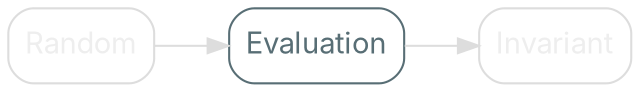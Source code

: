 digraph {
    bgcolor=transparent
    rankdir=LR

    // Default theme: enabled
    node[shape="rectangle" style="rounded,filled" color="#586E75" fillcolor="#ffffff" fontcolor="#586E75" fontname="Inter,Arial"]
    edge[color="#586E75" fontcolor="#000000" fontname="Inter,Arial" fontsize=11]

    Input[label="Random" color="#dddddd" fontcolor="#eeeeee"]
    Evaluation
    Analysis[label="Invariant" color="#dddddd" fontcolor="#eeeeee"]

    Input -> Evaluation[color="#dddddd"]
    Evaluation -> Analysis[color="#dddddd"]
}
